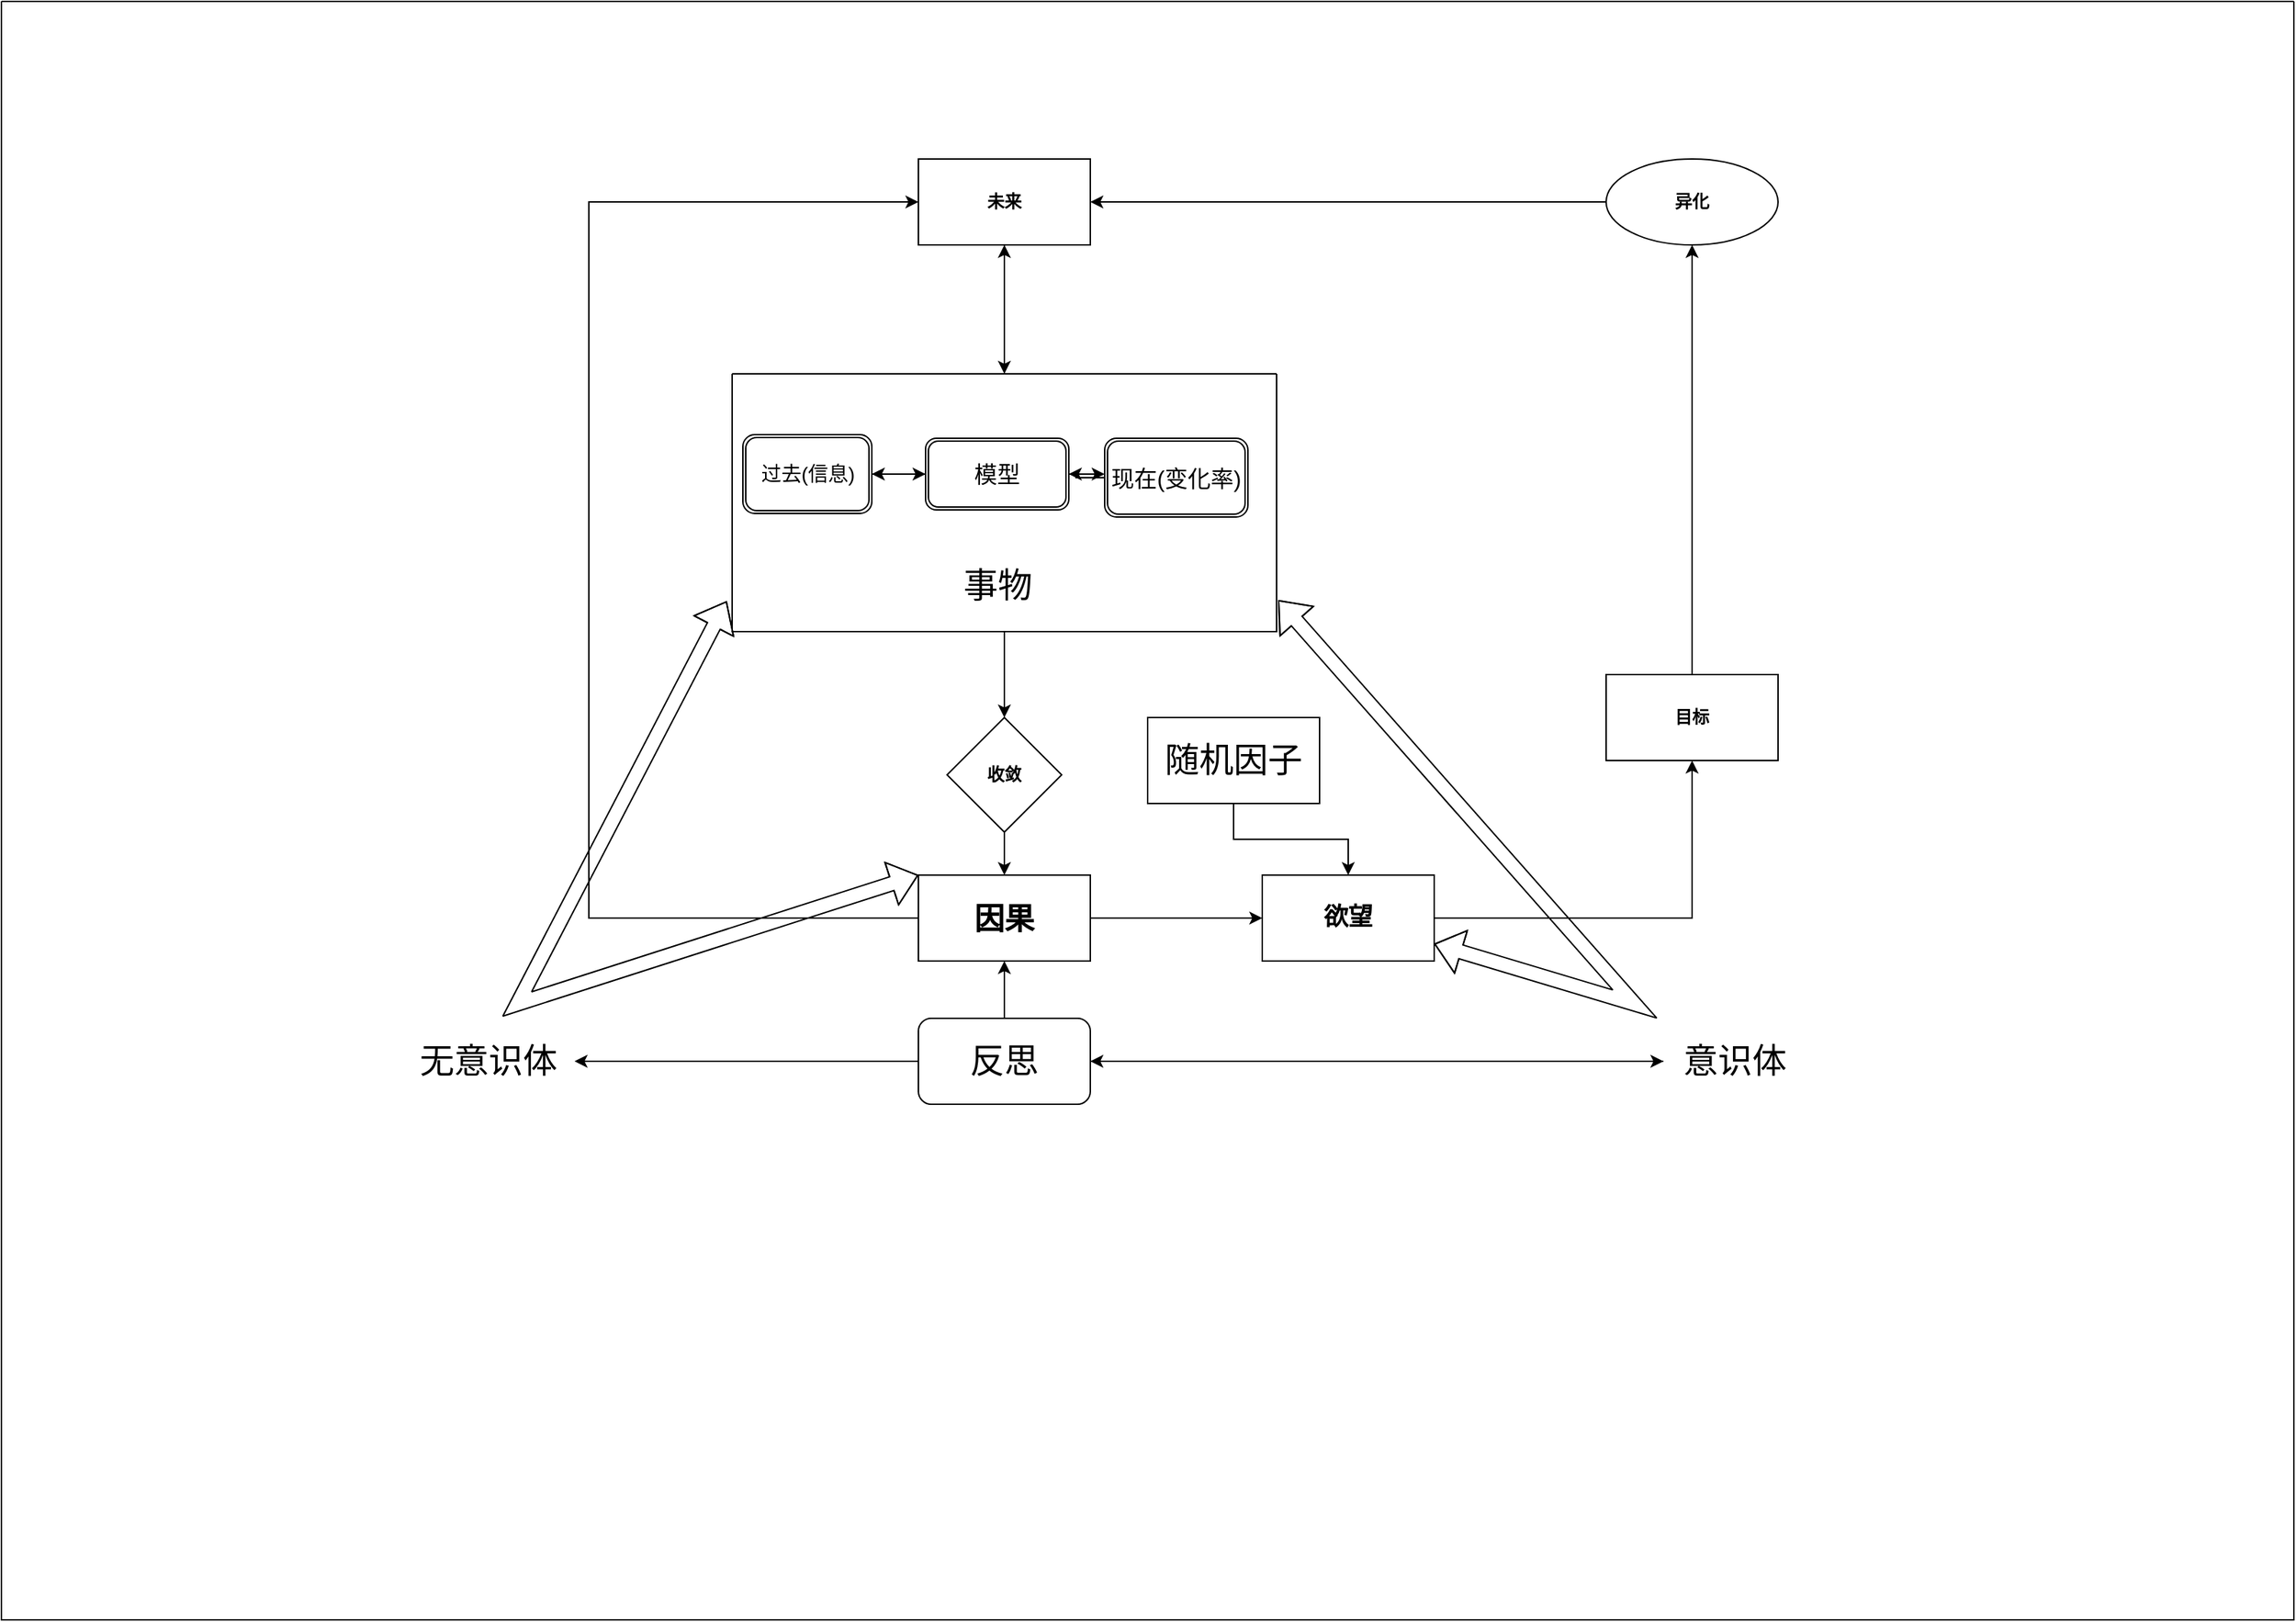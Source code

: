 <mxfile version="16.4.0" type="device"><diagram id="vWfL0rYL4yUT6DKBpFx9" name="第 1 页"><mxGraphModel dx="2756" dy="929" grid="1" gridSize="10" guides="1" tooltips="1" connect="1" arrows="1" fold="1" page="1" pageScale="1" pageWidth="827" pageHeight="1169" math="0" shadow="0"><root><mxCell id="0"/><mxCell id="1" parent="0"/><mxCell id="ax2IGhKxZIOPncZDra-H-30" value="" style="swimlane;startSize=0;fontSize=24;" parent="1" vertex="1"><mxGeometry x="-1240" y="250" width="1600" height="1130" as="geometry"/></mxCell><mxCell id="ax2IGhKxZIOPncZDra-H-71" style="edgeStyle=orthogonalEdgeStyle;rounded=0;orthogonalLoop=1;jettySize=auto;html=1;fontSize=24;" parent="ax2IGhKxZIOPncZDra-H-30" source="ax2IGhKxZIOPncZDra-H-3" target="ax2IGhKxZIOPncZDra-H-61" edge="1"><mxGeometry relative="1" as="geometry"/></mxCell><mxCell id="ax2IGhKxZIOPncZDra-H-3" value="" style="swimlane;startSize=0;" parent="ax2IGhKxZIOPncZDra-H-30" vertex="1"><mxGeometry x="510" y="260" width="380" height="180" as="geometry"/></mxCell><mxCell id="ax2IGhKxZIOPncZDra-H-31" value="" style="edgeStyle=orthogonalEdgeStyle;rounded=0;orthogonalLoop=1;jettySize=auto;html=1;fontSize=24;" parent="ax2IGhKxZIOPncZDra-H-3" source="ax2IGhKxZIOPncZDra-H-4" target="ax2IGhKxZIOPncZDra-H-29" edge="1"><mxGeometry relative="1" as="geometry"/></mxCell><mxCell id="ax2IGhKxZIOPncZDra-H-4" value="&lt;font style=&quot;font-size: 14px&quot;&gt;过去(信息)&lt;/font&gt;" style="shape=ext;double=1;rounded=1;whiteSpace=wrap;html=1;" parent="ax2IGhKxZIOPncZDra-H-3" vertex="1"><mxGeometry x="7.5" y="42.5" width="90" height="55" as="geometry"/></mxCell><mxCell id="ax2IGhKxZIOPncZDra-H-37" style="edgeStyle=orthogonalEdgeStyle;rounded=0;orthogonalLoop=1;jettySize=auto;html=1;entryX=1;entryY=0.5;entryDx=0;entryDy=0;fontSize=24;" parent="ax2IGhKxZIOPncZDra-H-3" source="ax2IGhKxZIOPncZDra-H-6" target="ax2IGhKxZIOPncZDra-H-29" edge="1"><mxGeometry relative="1" as="geometry"/></mxCell><mxCell id="ax2IGhKxZIOPncZDra-H-6" value="&lt;p style=&quot;line-height: 1&quot;&gt;&lt;font style=&quot;font-size: 16px&quot;&gt;现在(变化率)&lt;/font&gt;&lt;/p&gt;" style="shape=ext;double=1;rounded=1;whiteSpace=wrap;html=1;" parent="ax2IGhKxZIOPncZDra-H-3" vertex="1"><mxGeometry x="260" y="45" width="100" height="55" as="geometry"/></mxCell><mxCell id="ax2IGhKxZIOPncZDra-H-28" value="&lt;font style=&quot;font-size: 24px&quot;&gt;事物&lt;/font&gt;" style="text;html=1;strokeColor=none;fillColor=none;align=center;verticalAlign=middle;whiteSpace=wrap;rounded=0;" parent="ax2IGhKxZIOPncZDra-H-3" vertex="1"><mxGeometry x="97.5" y="120" width="175" height="55" as="geometry"/></mxCell><mxCell id="ax2IGhKxZIOPncZDra-H-32" value="" style="edgeStyle=orthogonalEdgeStyle;rounded=0;orthogonalLoop=1;jettySize=auto;html=1;fontSize=24;" parent="ax2IGhKxZIOPncZDra-H-3" source="ax2IGhKxZIOPncZDra-H-29" edge="1"><mxGeometry relative="1" as="geometry"><mxPoint x="260" y="70" as="targetPoint"/></mxGeometry></mxCell><mxCell id="ax2IGhKxZIOPncZDra-H-33" style="edgeStyle=orthogonalEdgeStyle;rounded=0;orthogonalLoop=1;jettySize=auto;html=1;entryX=1;entryY=0.5;entryDx=0;entryDy=0;fontSize=24;" parent="ax2IGhKxZIOPncZDra-H-3" source="ax2IGhKxZIOPncZDra-H-29" target="ax2IGhKxZIOPncZDra-H-4" edge="1"><mxGeometry relative="1" as="geometry"/></mxCell><mxCell id="ax2IGhKxZIOPncZDra-H-29" value="&lt;font style=&quot;font-size: 16px&quot;&gt;模型&lt;/font&gt;" style="shape=ext;double=1;rounded=1;whiteSpace=wrap;html=1;" parent="ax2IGhKxZIOPncZDra-H-3" vertex="1"><mxGeometry x="135" y="45" width="100" height="50" as="geometry"/></mxCell><mxCell id="ax2IGhKxZIOPncZDra-H-50" value="" style="edgeStyle=orthogonalEdgeStyle;rounded=0;orthogonalLoop=1;jettySize=auto;html=1;fontSize=24;" parent="ax2IGhKxZIOPncZDra-H-30" source="ax2IGhKxZIOPncZDra-H-45" target="ax2IGhKxZIOPncZDra-H-49" edge="1"><mxGeometry relative="1" as="geometry"/></mxCell><mxCell id="ax2IGhKxZIOPncZDra-H-45" value="收敛" style="rhombus;whiteSpace=wrap;html=1;fontStyle=1;startSize=0;" parent="ax2IGhKxZIOPncZDra-H-30" vertex="1"><mxGeometry x="660" y="500" width="80" height="80" as="geometry"/></mxCell><mxCell id="ax2IGhKxZIOPncZDra-H-46" value="" style="edgeStyle=orthogonalEdgeStyle;rounded=0;orthogonalLoop=1;jettySize=auto;html=1;fontSize=24;" parent="ax2IGhKxZIOPncZDra-H-30" source="ax2IGhKxZIOPncZDra-H-3" target="ax2IGhKxZIOPncZDra-H-45" edge="1"><mxGeometry relative="1" as="geometry"/></mxCell><mxCell id="ax2IGhKxZIOPncZDra-H-47" value="&lt;font style=&quot;font-size: 17px&quot;&gt;欲望&lt;/font&gt;" style="whiteSpace=wrap;html=1;fontStyle=1;startSize=0;strokeWidth=1;" parent="ax2IGhKxZIOPncZDra-H-30" vertex="1"><mxGeometry x="880" y="610" width="120" height="60" as="geometry"/></mxCell><mxCell id="ax2IGhKxZIOPncZDra-H-69" style="edgeStyle=orthogonalEdgeStyle;rounded=0;orthogonalLoop=1;jettySize=auto;html=1;entryX=0;entryY=0.5;entryDx=0;entryDy=0;fontSize=24;" parent="ax2IGhKxZIOPncZDra-H-30" source="ax2IGhKxZIOPncZDra-H-49" target="ax2IGhKxZIOPncZDra-H-61" edge="1"><mxGeometry relative="1" as="geometry"><Array as="points"><mxPoint x="410" y="140"/></Array></mxGeometry></mxCell><mxCell id="ax2IGhKxZIOPncZDra-H-74" style="edgeStyle=orthogonalEdgeStyle;rounded=0;orthogonalLoop=1;jettySize=auto;html=1;entryX=0;entryY=0.5;entryDx=0;entryDy=0;fontSize=24;" parent="ax2IGhKxZIOPncZDra-H-30" source="ax2IGhKxZIOPncZDra-H-49" target="ax2IGhKxZIOPncZDra-H-47" edge="1"><mxGeometry relative="1" as="geometry"/></mxCell><mxCell id="ax2IGhKxZIOPncZDra-H-49" value="&lt;font style=&quot;font-size: 21px&quot;&gt;因果&lt;/font&gt;" style="whiteSpace=wrap;html=1;fontStyle=1;startSize=0;" parent="ax2IGhKxZIOPncZDra-H-30" vertex="1"><mxGeometry x="640" y="610" width="120" height="60" as="geometry"/></mxCell><mxCell id="ax2IGhKxZIOPncZDra-H-51" value="目标" style="whiteSpace=wrap;html=1;fontStyle=1;startSize=0;" parent="ax2IGhKxZIOPncZDra-H-30" vertex="1"><mxGeometry x="1120" y="470" width="120" height="60" as="geometry"/></mxCell><mxCell id="ax2IGhKxZIOPncZDra-H-52" value="" style="edgeStyle=orthogonalEdgeStyle;rounded=0;orthogonalLoop=1;jettySize=auto;html=1;fontSize=24;" parent="ax2IGhKxZIOPncZDra-H-30" source="ax2IGhKxZIOPncZDra-H-47" target="ax2IGhKxZIOPncZDra-H-51" edge="1"><mxGeometry relative="1" as="geometry"><Array as="points"><mxPoint x="1180" y="640"/></Array></mxGeometry></mxCell><mxCell id="ax2IGhKxZIOPncZDra-H-53" value="" style="shape=flexArrow;endArrow=classic;startArrow=classic;html=1;rounded=0;fontSize=24;exitX=1.003;exitY=0.878;exitDx=0;exitDy=0;exitPerimeter=0;" parent="ax2IGhKxZIOPncZDra-H-30" source="ax2IGhKxZIOPncZDra-H-3" target="ax2IGhKxZIOPncZDra-H-47" edge="1"><mxGeometry width="100" height="100" relative="1" as="geometry"><mxPoint x="790" y="450" as="sourcePoint"/><mxPoint x="890" y="350" as="targetPoint"/><Array as="points"><mxPoint x="1140" y="700"/></Array></mxGeometry></mxCell><mxCell id="ax2IGhKxZIOPncZDra-H-68" style="edgeStyle=orthogonalEdgeStyle;rounded=0;orthogonalLoop=1;jettySize=auto;html=1;entryX=1;entryY=0.5;entryDx=0;entryDy=0;fontSize=24;" parent="ax2IGhKxZIOPncZDra-H-30" source="ax2IGhKxZIOPncZDra-H-55" target="ax2IGhKxZIOPncZDra-H-61" edge="1"><mxGeometry relative="1" as="geometry"><Array as="points"><mxPoint x="1010" y="140"/></Array></mxGeometry></mxCell><mxCell id="ax2IGhKxZIOPncZDra-H-55" value="异化" style="ellipse;whiteSpace=wrap;html=1;fontStyle=1;startSize=0;" parent="ax2IGhKxZIOPncZDra-H-30" vertex="1"><mxGeometry x="1120" y="110" width="120" height="60" as="geometry"/></mxCell><mxCell id="ax2IGhKxZIOPncZDra-H-56" value="" style="edgeStyle=orthogonalEdgeStyle;rounded=0;orthogonalLoop=1;jettySize=auto;html=1;fontSize=24;" parent="ax2IGhKxZIOPncZDra-H-30" source="ax2IGhKxZIOPncZDra-H-51" target="ax2IGhKxZIOPncZDra-H-55" edge="1"><mxGeometry relative="1" as="geometry"><Array as="points"><mxPoint x="1180" y="340"/><mxPoint x="1180" y="340"/></Array></mxGeometry></mxCell><mxCell id="ax2IGhKxZIOPncZDra-H-81" style="edgeStyle=orthogonalEdgeStyle;rounded=0;orthogonalLoop=1;jettySize=auto;html=1;entryX=1;entryY=0.5;entryDx=0;entryDy=0;fontSize=24;" parent="ax2IGhKxZIOPncZDra-H-30" source="ax2IGhKxZIOPncZDra-H-58" target="ax2IGhKxZIOPncZDra-H-80" edge="1"><mxGeometry relative="1" as="geometry"/></mxCell><mxCell id="ax2IGhKxZIOPncZDra-H-58" value="意识体" style="text;html=1;strokeColor=none;fillColor=none;align=center;verticalAlign=middle;whiteSpace=wrap;rounded=0;fontSize=24;" parent="ax2IGhKxZIOPncZDra-H-30" vertex="1"><mxGeometry x="1160" y="725" width="100" height="30" as="geometry"/></mxCell><mxCell id="ax2IGhKxZIOPncZDra-H-70" style="edgeStyle=orthogonalEdgeStyle;rounded=0;orthogonalLoop=1;jettySize=auto;html=1;entryX=0.5;entryY=0;entryDx=0;entryDy=0;fontSize=24;" parent="ax2IGhKxZIOPncZDra-H-30" source="ax2IGhKxZIOPncZDra-H-61" target="ax2IGhKxZIOPncZDra-H-3" edge="1"><mxGeometry relative="1" as="geometry"/></mxCell><mxCell id="ax2IGhKxZIOPncZDra-H-61" value="未来" style="whiteSpace=wrap;html=1;fontStyle=1;startSize=0;" parent="ax2IGhKxZIOPncZDra-H-30" vertex="1"><mxGeometry x="640" y="110" width="120" height="60" as="geometry"/></mxCell><mxCell id="ax2IGhKxZIOPncZDra-H-72" value="" style="shape=flexArrow;endArrow=classic;startArrow=classic;html=1;rounded=0;fontSize=24;exitX=0;exitY=0;exitDx=0;exitDy=0;entryX=-0.01;entryY=0.882;entryDx=0;entryDy=0;entryPerimeter=0;" parent="ax2IGhKxZIOPncZDra-H-30" source="ax2IGhKxZIOPncZDra-H-49" target="ax2IGhKxZIOPncZDra-H-3" edge="1"><mxGeometry width="100" height="100" relative="1" as="geometry"><mxPoint x="510" y="480" as="sourcePoint"/><mxPoint x="610" y="380" as="targetPoint"/><Array as="points"><mxPoint x="360" y="700"/></Array></mxGeometry></mxCell><mxCell id="ax2IGhKxZIOPncZDra-H-73" value="无意识体" style="text;html=1;strokeColor=none;fillColor=none;align=center;verticalAlign=middle;whiteSpace=wrap;rounded=0;fontSize=24;" parent="ax2IGhKxZIOPncZDra-H-30" vertex="1"><mxGeometry x="280" y="730" width="120" height="20" as="geometry"/></mxCell><mxCell id="ax2IGhKxZIOPncZDra-H-82" style="edgeStyle=orthogonalEdgeStyle;rounded=0;orthogonalLoop=1;jettySize=auto;html=1;entryX=1;entryY=0.5;entryDx=0;entryDy=0;fontSize=24;" parent="ax2IGhKxZIOPncZDra-H-30" source="ax2IGhKxZIOPncZDra-H-80" target="ax2IGhKxZIOPncZDra-H-73" edge="1"><mxGeometry relative="1" as="geometry"/></mxCell><mxCell id="ax2IGhKxZIOPncZDra-H-83" style="edgeStyle=orthogonalEdgeStyle;rounded=0;orthogonalLoop=1;jettySize=auto;html=1;entryX=0.5;entryY=1;entryDx=0;entryDy=0;fontSize=24;" parent="ax2IGhKxZIOPncZDra-H-30" source="ax2IGhKxZIOPncZDra-H-80" target="ax2IGhKxZIOPncZDra-H-49" edge="1"><mxGeometry relative="1" as="geometry"/></mxCell><mxCell id="ax2IGhKxZIOPncZDra-H-92" style="edgeStyle=orthogonalEdgeStyle;rounded=0;orthogonalLoop=1;jettySize=auto;html=1;entryX=0;entryY=0.5;entryDx=0;entryDy=0;fontSize=21;" parent="ax2IGhKxZIOPncZDra-H-30" source="ax2IGhKxZIOPncZDra-H-80" target="ax2IGhKxZIOPncZDra-H-58" edge="1"><mxGeometry relative="1" as="geometry"/></mxCell><mxCell id="ax2IGhKxZIOPncZDra-H-80" value="反思" style="rounded=1;whiteSpace=wrap;html=1;fontSize=24;" parent="ax2IGhKxZIOPncZDra-H-30" vertex="1"><mxGeometry x="640" y="710" width="120" height="60" as="geometry"/></mxCell><mxCell id="ax2IGhKxZIOPncZDra-H-91" style="edgeStyle=orthogonalEdgeStyle;rounded=0;orthogonalLoop=1;jettySize=auto;html=1;entryX=0.5;entryY=0;entryDx=0;entryDy=0;fontSize=21;" parent="ax2IGhKxZIOPncZDra-H-30" source="ax2IGhKxZIOPncZDra-H-90" target="ax2IGhKxZIOPncZDra-H-47" edge="1"><mxGeometry relative="1" as="geometry"/></mxCell><mxCell id="ax2IGhKxZIOPncZDra-H-90" value="随机因子" style="rounded=0;whiteSpace=wrap;html=1;fontSize=24;" parent="ax2IGhKxZIOPncZDra-H-30" vertex="1"><mxGeometry x="800" y="500" width="120" height="60" as="geometry"/></mxCell></root></mxGraphModel></diagram></mxfile>